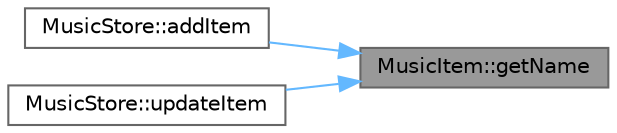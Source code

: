 digraph "MusicItem::getName"
{
 // LATEX_PDF_SIZE
  bgcolor="transparent";
  edge [fontname=Helvetica,fontsize=10,labelfontname=Helvetica,labelfontsize=10];
  node [fontname=Helvetica,fontsize=10,shape=box,height=0.2,width=0.4];
  rankdir="RL";
  Node1 [id="Node000001",label="MusicItem::getName",height=0.2,width=0.4,color="gray40", fillcolor="grey60", style="filled", fontcolor="black",tooltip="Lấy tên của mặt hàng."];
  Node1 -> Node2 [id="edge1_Node000001_Node000002",dir="back",color="steelblue1",style="solid",tooltip=" "];
  Node2 [id="Node000002",label="MusicStore::addItem",height=0.2,width=0.4,color="grey40", fillcolor="white", style="filled",URL="$class_music_store.html#a1290115c2acc4ad863c2a1d7d227b6ef",tooltip="Thêm một mặt hàng âm nhạc vào cửa hàng."];
  Node1 -> Node3 [id="edge2_Node000001_Node000003",dir="back",color="steelblue1",style="solid",tooltip=" "];
  Node3 [id="Node000003",label="MusicStore::updateItem",height=0.2,width=0.4,color="grey40", fillcolor="white", style="filled",URL="$class_music_store.html#a660a6b3885373e6fc7ba15ac062e14a1",tooltip="Cập nhật thông tin của một mặt hàng."];
}
